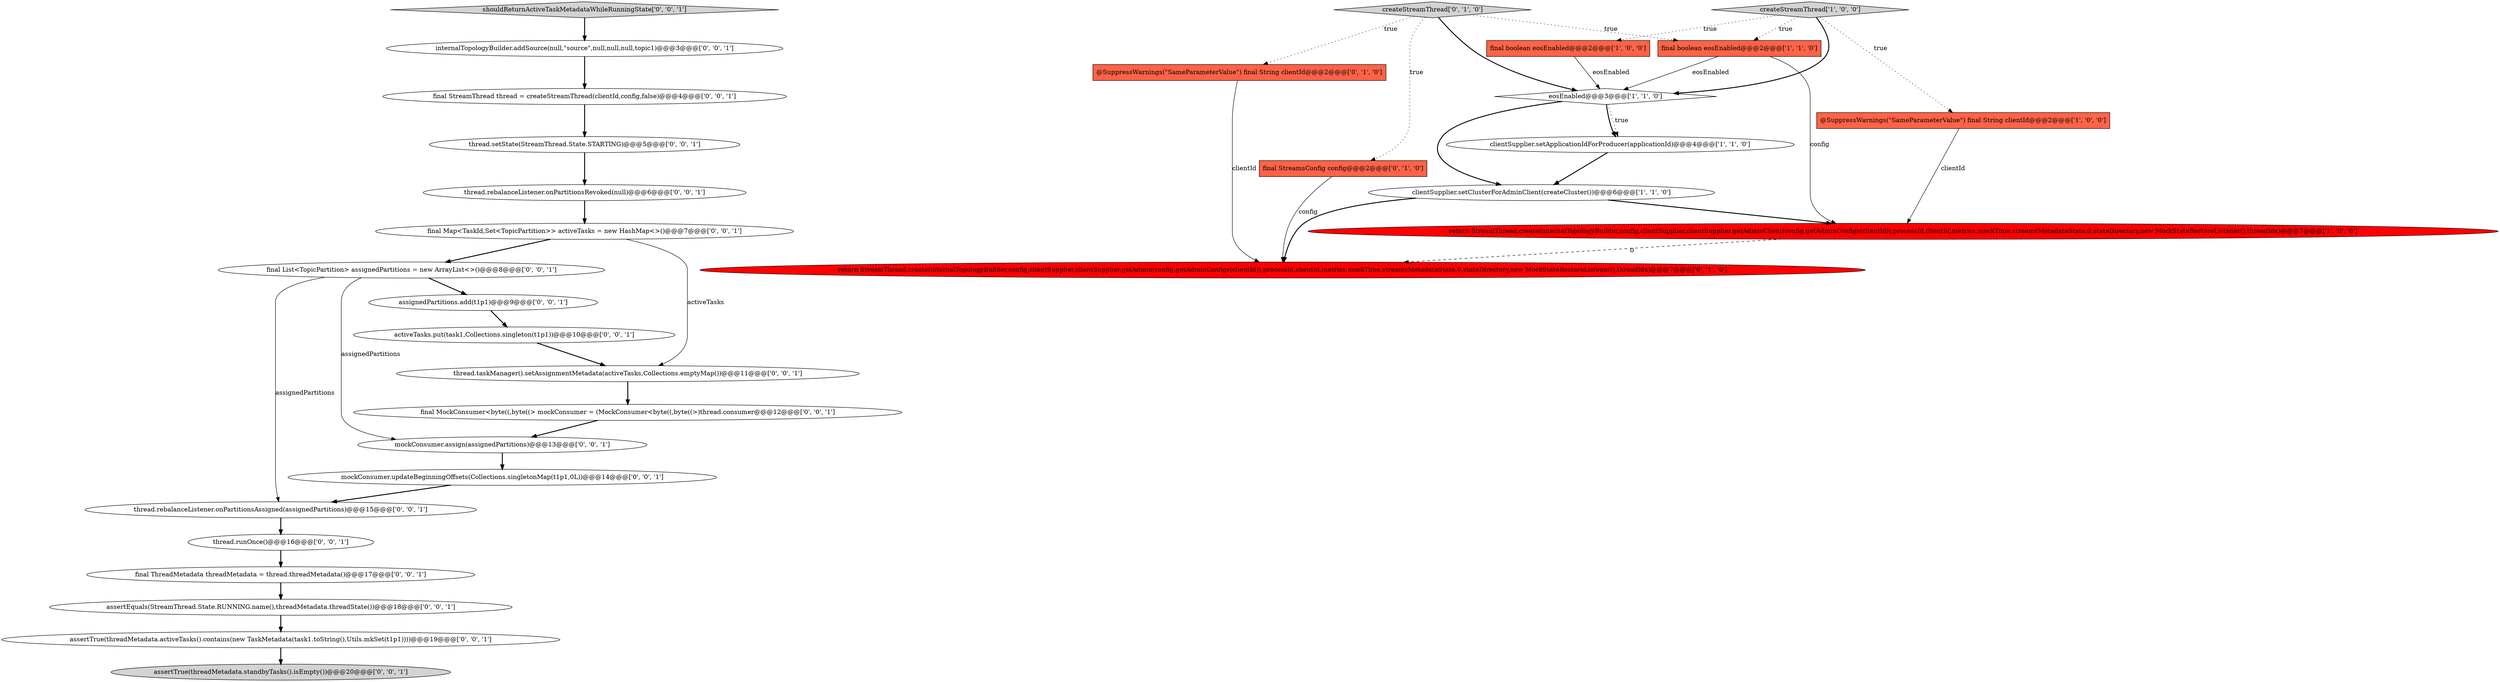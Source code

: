 digraph {
28 [style = filled, label = "thread.setState(StreamThread.State.STARTING)@@@5@@@['0', '0', '1']", fillcolor = white, shape = ellipse image = "AAA0AAABBB3BBB"];
29 [style = filled, label = "thread.rebalanceListener.onPartitionsRevoked(null)@@@6@@@['0', '0', '1']", fillcolor = white, shape = ellipse image = "AAA0AAABBB3BBB"];
14 [style = filled, label = "final Map<TaskId,Set<TopicPartition>> activeTasks = new HashMap<>()@@@7@@@['0', '0', '1']", fillcolor = white, shape = ellipse image = "AAA0AAABBB3BBB"];
12 [style = filled, label = "assignedPartitions.add(t1p1)@@@9@@@['0', '0', '1']", fillcolor = white, shape = ellipse image = "AAA0AAABBB3BBB"];
1 [style = filled, label = "eosEnabled@@@3@@@['1', '1', '0']", fillcolor = white, shape = diamond image = "AAA0AAABBB1BBB"];
20 [style = filled, label = "final StreamThread thread = createStreamThread(clientId,config,false)@@@4@@@['0', '0', '1']", fillcolor = white, shape = ellipse image = "AAA0AAABBB3BBB"];
3 [style = filled, label = "@SuppressWarnings(\"SameParameterValue\") final String clientId@@@2@@@['1', '0', '0']", fillcolor = tomato, shape = box image = "AAA0AAABBB1BBB"];
30 [style = filled, label = "thread.rebalanceListener.onPartitionsAssigned(assignedPartitions)@@@15@@@['0', '0', '1']", fillcolor = white, shape = ellipse image = "AAA0AAABBB3BBB"];
0 [style = filled, label = "final boolean eosEnabled@@@2@@@['1', '0', '0']", fillcolor = tomato, shape = box image = "AAA0AAABBB1BBB"];
10 [style = filled, label = "@SuppressWarnings(\"SameParameterValue\") final String clientId@@@2@@@['0', '1', '0']", fillcolor = tomato, shape = box image = "AAA0AAABBB2BBB"];
26 [style = filled, label = "final ThreadMetadata threadMetadata = thread.threadMetadata()@@@17@@@['0', '0', '1']", fillcolor = white, shape = ellipse image = "AAA0AAABBB3BBB"];
18 [style = filled, label = "internalTopologyBuilder.addSource(null,\"source\",null,null,null,topic1)@@@3@@@['0', '0', '1']", fillcolor = white, shape = ellipse image = "AAA0AAABBB3BBB"];
24 [style = filled, label = "final MockConsumer<byte((,byte((> mockConsumer = (MockConsumer<byte((,byte((>)thread.consumer@@@12@@@['0', '0', '1']", fillcolor = white, shape = ellipse image = "AAA0AAABBB3BBB"];
15 [style = filled, label = "final List<TopicPartition> assignedPartitions = new ArrayList<>()@@@8@@@['0', '0', '1']", fillcolor = white, shape = ellipse image = "AAA0AAABBB3BBB"];
8 [style = filled, label = "createStreamThread['0', '1', '0']", fillcolor = lightgray, shape = diamond image = "AAA0AAABBB2BBB"];
25 [style = filled, label = "activeTasks.put(task1,Collections.singleton(t1p1))@@@10@@@['0', '0', '1']", fillcolor = white, shape = ellipse image = "AAA0AAABBB3BBB"];
9 [style = filled, label = "return StreamThread.create(internalTopologyBuilder,config,clientSupplier,clientSupplier.getAdmin(config.getAdminConfigs(clientId)),processId,clientId,metrics,mockTime,streamsMetadataState,0,stateDirectory,new MockStateRestoreListener(),threadIdx)@@@7@@@['0', '1', '0']", fillcolor = red, shape = ellipse image = "AAA1AAABBB2BBB"];
23 [style = filled, label = "assertTrue(threadMetadata.standbyTasks().isEmpty())@@@20@@@['0', '0', '1']", fillcolor = lightgray, shape = ellipse image = "AAA0AAABBB3BBB"];
27 [style = filled, label = "thread.taskManager().setAssignmentMetadata(activeTasks,Collections.emptyMap())@@@11@@@['0', '0', '1']", fillcolor = white, shape = ellipse image = "AAA0AAABBB3BBB"];
6 [style = filled, label = "createStreamThread['1', '0', '0']", fillcolor = lightgray, shape = diamond image = "AAA0AAABBB1BBB"];
5 [style = filled, label = "return StreamThread.create(internalTopologyBuilder,config,clientSupplier,clientSupplier.getAdminClient(config.getAdminConfigs(clientId)),processId,clientId,metrics,mockTime,streamsMetadataState,0,stateDirectory,new MockStateRestoreListener(),threadIdx)@@@7@@@['1', '0', '0']", fillcolor = red, shape = ellipse image = "AAA1AAABBB1BBB"];
13 [style = filled, label = "assertTrue(threadMetadata.activeTasks().contains(new TaskMetadata(task1.toString(),Utils.mkSet(t1p1))))@@@19@@@['0', '0', '1']", fillcolor = white, shape = ellipse image = "AAA0AAABBB3BBB"];
21 [style = filled, label = "shouldReturnActiveTaskMetadataWhileRunningState['0', '0', '1']", fillcolor = lightgray, shape = diamond image = "AAA0AAABBB3BBB"];
16 [style = filled, label = "thread.runOnce()@@@16@@@['0', '0', '1']", fillcolor = white, shape = ellipse image = "AAA0AAABBB3BBB"];
7 [style = filled, label = "clientSupplier.setApplicationIdForProducer(applicationId)@@@4@@@['1', '1', '0']", fillcolor = white, shape = ellipse image = "AAA0AAABBB1BBB"];
4 [style = filled, label = "final boolean eosEnabled@@@2@@@['1', '1', '0']", fillcolor = tomato, shape = box image = "AAA0AAABBB1BBB"];
11 [style = filled, label = "final StreamsConfig config@@@2@@@['0', '1', '0']", fillcolor = tomato, shape = box image = "AAA0AAABBB2BBB"];
22 [style = filled, label = "mockConsumer.assign(assignedPartitions)@@@13@@@['0', '0', '1']", fillcolor = white, shape = ellipse image = "AAA0AAABBB3BBB"];
17 [style = filled, label = "mockConsumer.updateBeginningOffsets(Collections.singletonMap(t1p1,0L))@@@14@@@['0', '0', '1']", fillcolor = white, shape = ellipse image = "AAA0AAABBB3BBB"];
2 [style = filled, label = "clientSupplier.setClusterForAdminClient(createCluster())@@@6@@@['1', '1', '0']", fillcolor = white, shape = ellipse image = "AAA0AAABBB1BBB"];
19 [style = filled, label = "assertEquals(StreamThread.State.RUNNING.name(),threadMetadata.threadState())@@@18@@@['0', '0', '1']", fillcolor = white, shape = ellipse image = "AAA0AAABBB3BBB"];
3->5 [style = solid, label="clientId"];
28->29 [style = bold, label=""];
10->9 [style = solid, label="clientId"];
4->1 [style = solid, label="eosEnabled"];
11->9 [style = solid, label="config"];
20->28 [style = bold, label=""];
16->26 [style = bold, label=""];
5->9 [style = dashed, label="0"];
17->30 [style = bold, label=""];
2->9 [style = bold, label=""];
8->10 [style = dotted, label="true"];
26->19 [style = bold, label=""];
24->22 [style = bold, label=""];
1->7 [style = bold, label=""];
8->4 [style = dotted, label="true"];
21->18 [style = bold, label=""];
1->7 [style = dotted, label="true"];
8->1 [style = bold, label=""];
6->1 [style = bold, label=""];
25->27 [style = bold, label=""];
14->27 [style = solid, label="activeTasks"];
15->22 [style = solid, label="assignedPartitions"];
18->20 [style = bold, label=""];
19->13 [style = bold, label=""];
6->4 [style = dotted, label="true"];
15->30 [style = solid, label="assignedPartitions"];
7->2 [style = bold, label=""];
12->25 [style = bold, label=""];
4->5 [style = solid, label="config"];
29->14 [style = bold, label=""];
13->23 [style = bold, label=""];
8->11 [style = dotted, label="true"];
0->1 [style = solid, label="eosEnabled"];
22->17 [style = bold, label=""];
14->15 [style = bold, label=""];
1->2 [style = bold, label=""];
15->12 [style = bold, label=""];
27->24 [style = bold, label=""];
6->0 [style = dotted, label="true"];
6->3 [style = dotted, label="true"];
30->16 [style = bold, label=""];
2->5 [style = bold, label=""];
}
